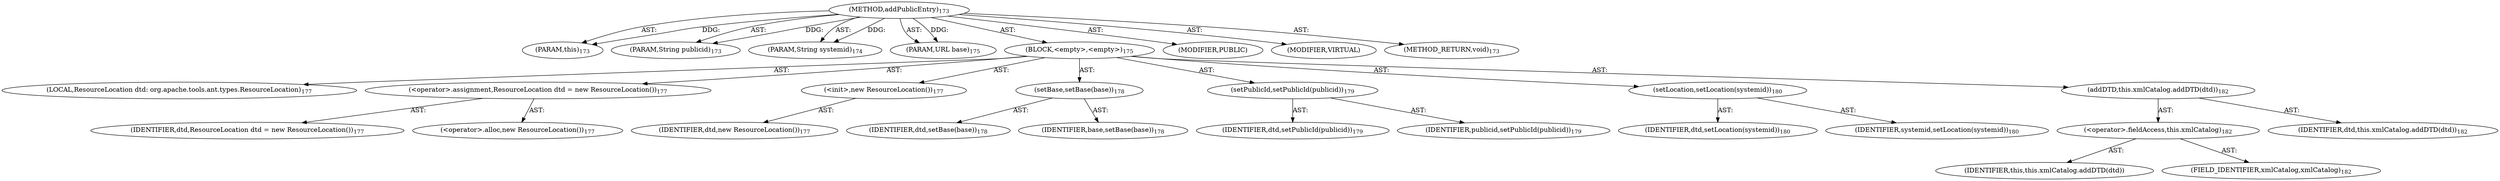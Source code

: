 digraph "addPublicEntry" {  
"111669149698" [label = <(METHOD,addPublicEntry)<SUB>173</SUB>> ]
"115964116996" [label = <(PARAM,this)<SUB>173</SUB>> ]
"115964116997" [label = <(PARAM,String publicid)<SUB>173</SUB>> ]
"115964116998" [label = <(PARAM,String systemid)<SUB>174</SUB>> ]
"115964116999" [label = <(PARAM,URL base)<SUB>175</SUB>> ]
"25769803785" [label = <(BLOCK,&lt;empty&gt;,&lt;empty&gt;)<SUB>175</SUB>> ]
"94489280517" [label = <(LOCAL,ResourceLocation dtd: org.apache.tools.ant.types.ResourceLocation)<SUB>177</SUB>> ]
"30064771097" [label = <(&lt;operator&gt;.assignment,ResourceLocation dtd = new ResourceLocation())<SUB>177</SUB>> ]
"68719476759" [label = <(IDENTIFIER,dtd,ResourceLocation dtd = new ResourceLocation())<SUB>177</SUB>> ]
"30064771098" [label = <(&lt;operator&gt;.alloc,new ResourceLocation())<SUB>177</SUB>> ]
"30064771099" [label = <(&lt;init&gt;,new ResourceLocation())<SUB>177</SUB>> ]
"68719476760" [label = <(IDENTIFIER,dtd,new ResourceLocation())<SUB>177</SUB>> ]
"30064771100" [label = <(setBase,setBase(base))<SUB>178</SUB>> ]
"68719476761" [label = <(IDENTIFIER,dtd,setBase(base))<SUB>178</SUB>> ]
"68719476762" [label = <(IDENTIFIER,base,setBase(base))<SUB>178</SUB>> ]
"30064771101" [label = <(setPublicId,setPublicId(publicid))<SUB>179</SUB>> ]
"68719476763" [label = <(IDENTIFIER,dtd,setPublicId(publicid))<SUB>179</SUB>> ]
"68719476764" [label = <(IDENTIFIER,publicid,setPublicId(publicid))<SUB>179</SUB>> ]
"30064771102" [label = <(setLocation,setLocation(systemid))<SUB>180</SUB>> ]
"68719476765" [label = <(IDENTIFIER,dtd,setLocation(systemid))<SUB>180</SUB>> ]
"68719476766" [label = <(IDENTIFIER,systemid,setLocation(systemid))<SUB>180</SUB>> ]
"30064771103" [label = <(addDTD,this.xmlCatalog.addDTD(dtd))<SUB>182</SUB>> ]
"30064771104" [label = <(&lt;operator&gt;.fieldAccess,this.xmlCatalog)<SUB>182</SUB>> ]
"68719476767" [label = <(IDENTIFIER,this,this.xmlCatalog.addDTD(dtd))> ]
"55834574849" [label = <(FIELD_IDENTIFIER,xmlCatalog,xmlCatalog)<SUB>182</SUB>> ]
"68719476768" [label = <(IDENTIFIER,dtd,this.xmlCatalog.addDTD(dtd))<SUB>182</SUB>> ]
"133143986181" [label = <(MODIFIER,PUBLIC)> ]
"133143986182" [label = <(MODIFIER,VIRTUAL)> ]
"128849018882" [label = <(METHOD_RETURN,void)<SUB>173</SUB>> ]
  "111669149698" -> "115964116996"  [ label = "AST: "] 
  "111669149698" -> "115964116997"  [ label = "AST: "] 
  "111669149698" -> "115964116998"  [ label = "AST: "] 
  "111669149698" -> "115964116999"  [ label = "AST: "] 
  "111669149698" -> "25769803785"  [ label = "AST: "] 
  "111669149698" -> "133143986181"  [ label = "AST: "] 
  "111669149698" -> "133143986182"  [ label = "AST: "] 
  "111669149698" -> "128849018882"  [ label = "AST: "] 
  "25769803785" -> "94489280517"  [ label = "AST: "] 
  "25769803785" -> "30064771097"  [ label = "AST: "] 
  "25769803785" -> "30064771099"  [ label = "AST: "] 
  "25769803785" -> "30064771100"  [ label = "AST: "] 
  "25769803785" -> "30064771101"  [ label = "AST: "] 
  "25769803785" -> "30064771102"  [ label = "AST: "] 
  "25769803785" -> "30064771103"  [ label = "AST: "] 
  "30064771097" -> "68719476759"  [ label = "AST: "] 
  "30064771097" -> "30064771098"  [ label = "AST: "] 
  "30064771099" -> "68719476760"  [ label = "AST: "] 
  "30064771100" -> "68719476761"  [ label = "AST: "] 
  "30064771100" -> "68719476762"  [ label = "AST: "] 
  "30064771101" -> "68719476763"  [ label = "AST: "] 
  "30064771101" -> "68719476764"  [ label = "AST: "] 
  "30064771102" -> "68719476765"  [ label = "AST: "] 
  "30064771102" -> "68719476766"  [ label = "AST: "] 
  "30064771103" -> "30064771104"  [ label = "AST: "] 
  "30064771103" -> "68719476768"  [ label = "AST: "] 
  "30064771104" -> "68719476767"  [ label = "AST: "] 
  "30064771104" -> "55834574849"  [ label = "AST: "] 
  "111669149698" -> "115964116996"  [ label = "DDG: "] 
  "111669149698" -> "115964116997"  [ label = "DDG: "] 
  "111669149698" -> "115964116998"  [ label = "DDG: "] 
  "111669149698" -> "115964116999"  [ label = "DDG: "] 
}
